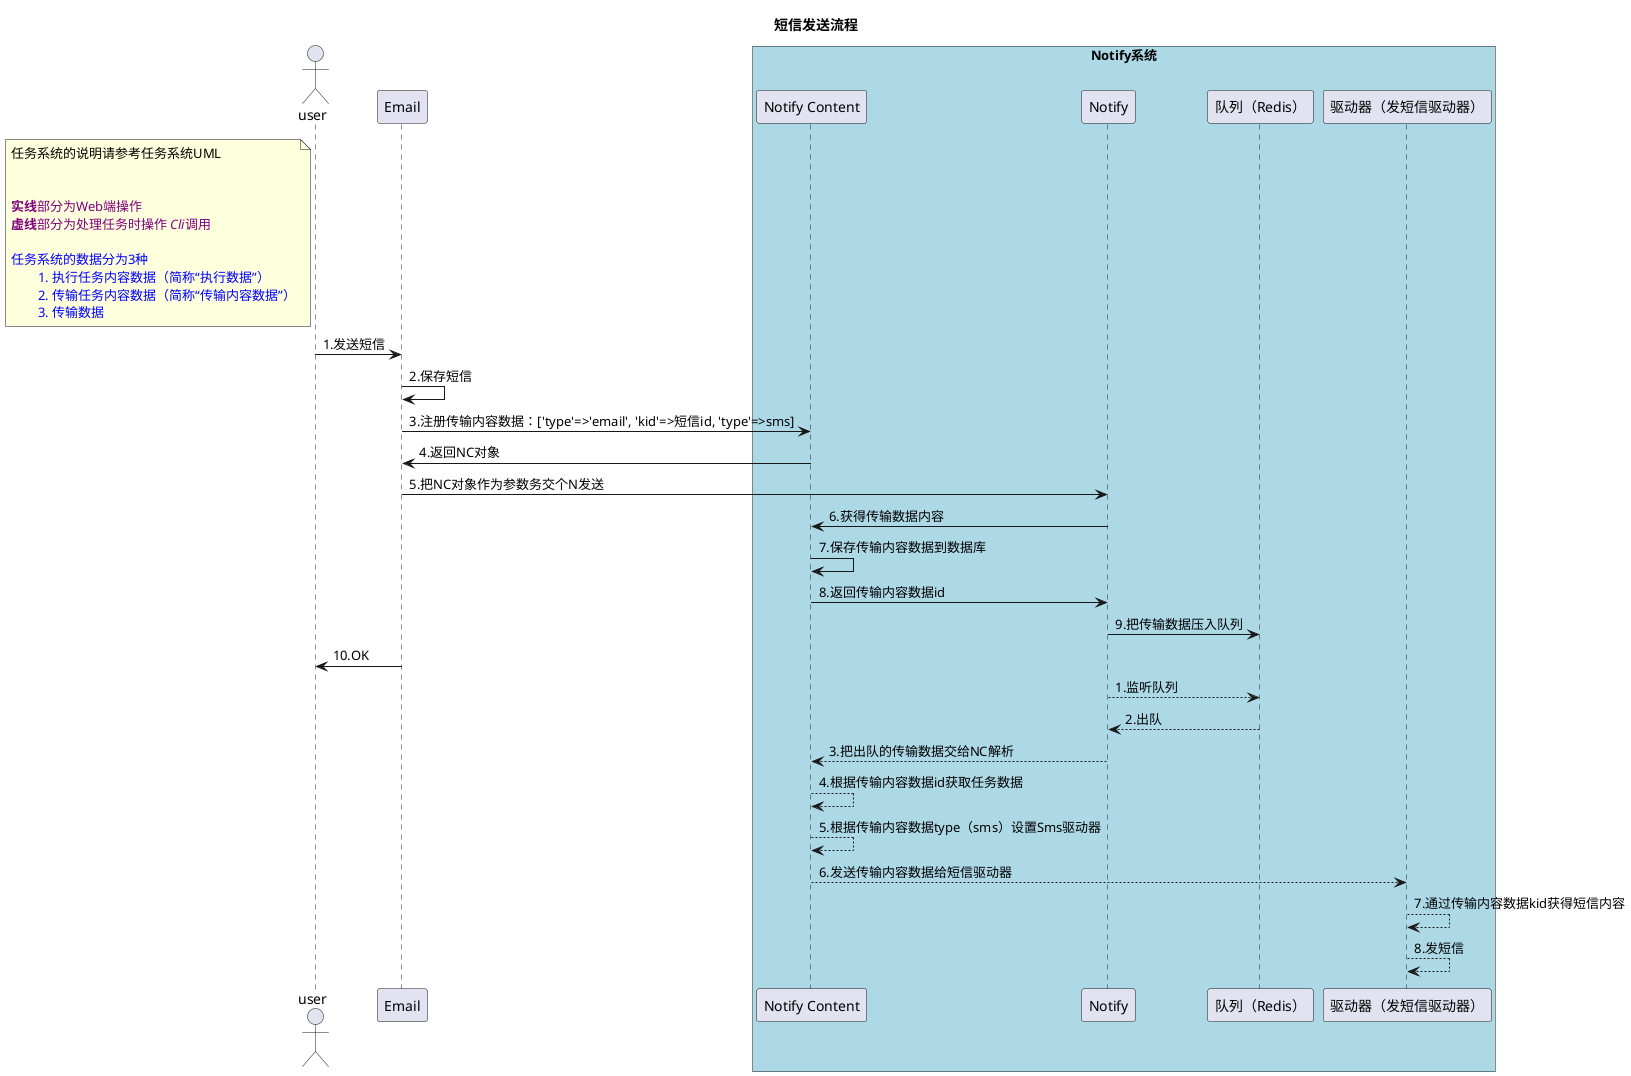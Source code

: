 @startuml

title 短信发送流程
actor user
participant "Email" as E
box "Notify系统" #LightBlue
	participant "Notify Content" as NC
	participant "Notify" AS N
	participant "队列（Redis）" as R
	participant "驱动器（发短信驱动器）" as D
end Box
note left of user
	任务系统的说明请参考任务系统UML


	<color purple>**实线**部分为Web端操作</color>
	<color purple>**虚线**部分为处理任务时操作 //Cli//调用</color>

	<color blue>任务系统的数据分为3种</color>
		<color blue>1. 执行任务内容数据（简称“执行数据”）</color>
		<color blue>2. 传输任务内容数据（简称“传输内容数据”）</color>
		<color blue>3. 传输数据</color>
end note

user -> E : 1.发送短信
E -> E : 2.保存短信

E -> NC : 3.注册传输内容数据：['type'=>'email', 'kid'=>短信id, 'type'=>sms] 
NC -> E : 4.返回NC对象 
E -> N : 5.把NC对象作为参数务交个N发送
N -> NC : 6.获得传输数据内容
NC -> NC : 7.保存传输内容数据到数据库
NC -> N : 8.返回传输内容数据id
N -> R : 9.把传输数据压入队列
E -> user : 10.OK
N --> R : 1.监听队列
R --> N : 2.出队
N --> NC : 3.把出队的传输数据交给NC解析
NC --> NC : 4.根据传输内容数据id获取任务数据
NC --> NC : 5.根据传输内容数据type（sms）设置Sms驱动器
NC --> D : 6.发送传输内容数据给短信驱动器
D --> D : 7.通过传输内容数据kid获得短信内容
D --> D : 8.发短信


@enduml